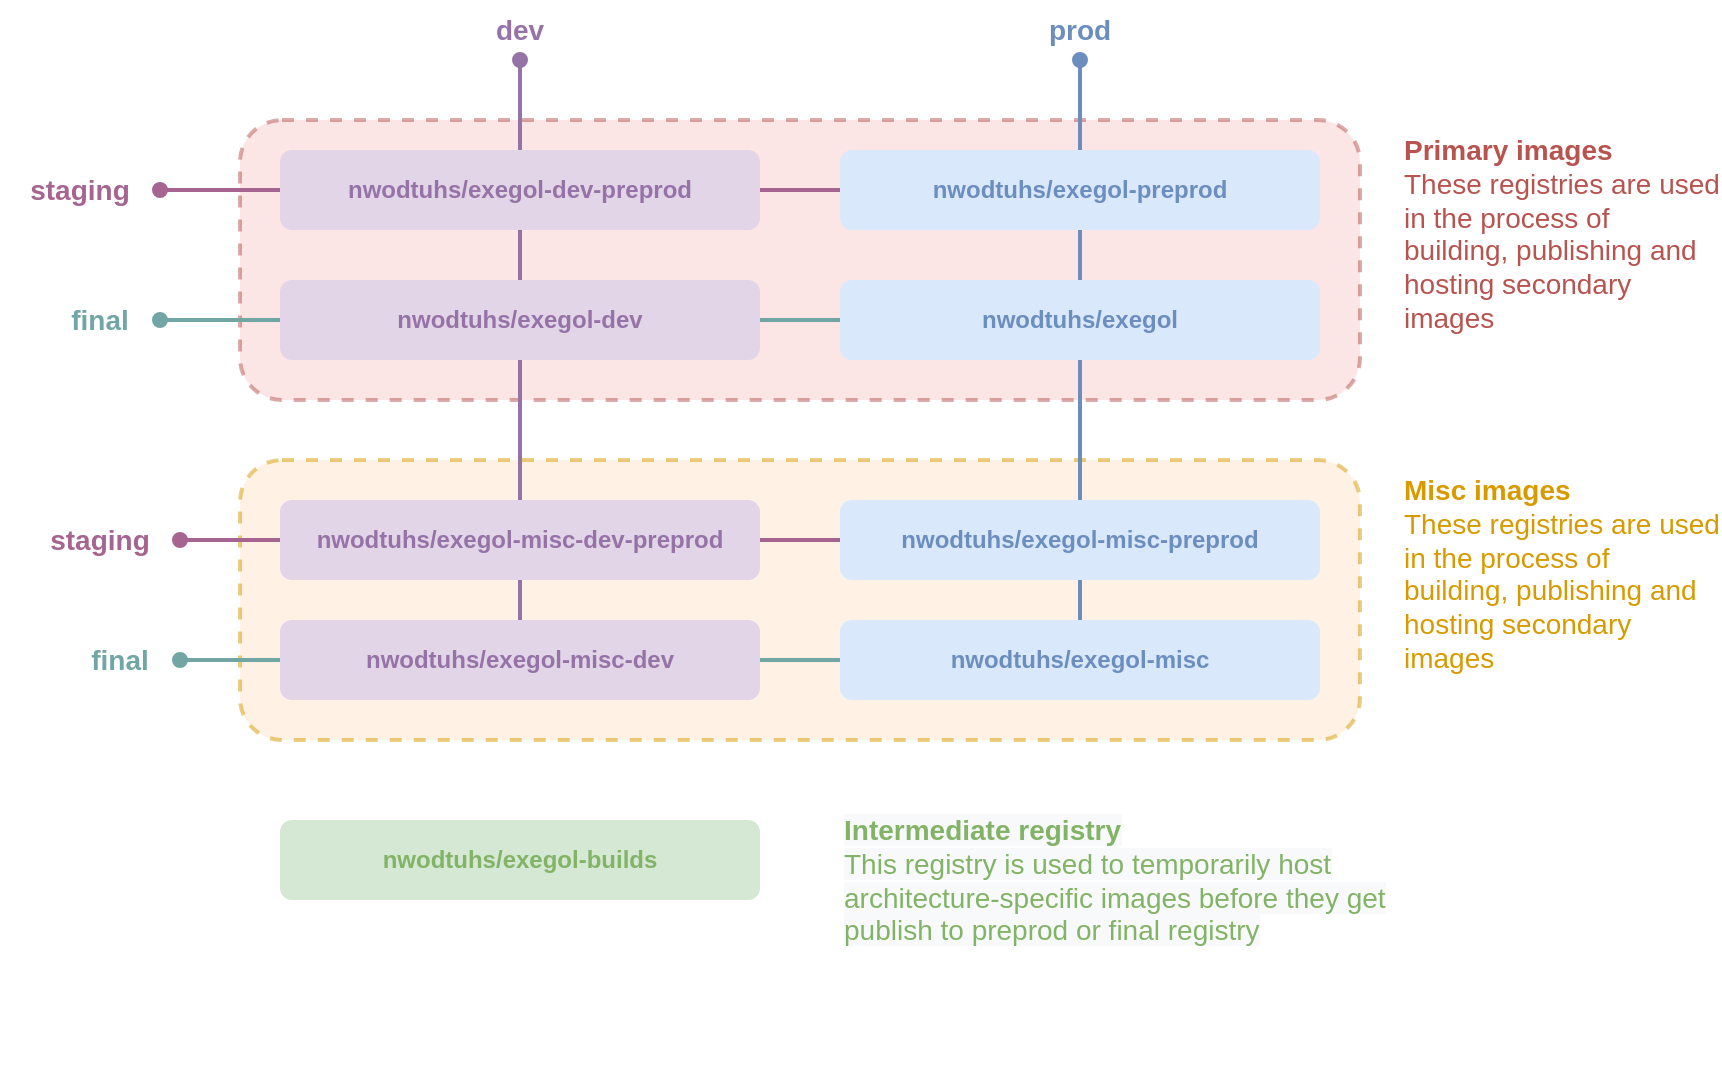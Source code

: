 <mxfile version="19.0.3" type="device"><diagram id="lViecXR1uasR2vAsExBf" name="Page-1"><mxGraphModel dx="2485" dy="2877" grid="1" gridSize="10" guides="1" tooltips="1" connect="1" arrows="1" fold="1" page="1" pageScale="1" pageWidth="1200" pageHeight="1920" math="0" shadow="0"><root><mxCell id="0"/><mxCell id="1" parent="0"/><mxCell id="GwukBQ3IpJNXwvCBV-ub-21" value="" style="rounded=1;whiteSpace=wrap;html=1;fillColor=#f8cecc;dashed=1;strokeColor=#b85450;shadow=0;opacity=50;strokeWidth=2;" vertex="1" parent="1"><mxGeometry x="100" y="-330" width="560" height="140" as="geometry"/></mxCell><mxCell id="GwukBQ3IpJNXwvCBV-ub-18" value="" style="rounded=1;whiteSpace=wrap;html=1;fillColor=#ffe6cc;dashed=1;strokeColor=#d79b00;opacity=50;strokeWidth=2;" vertex="1" parent="1"><mxGeometry x="100" y="-160" width="560" height="140" as="geometry"/></mxCell><mxCell id="GwukBQ3IpJNXwvCBV-ub-28" value="" style="endArrow=oval;html=1;rounded=0;fontSize=14;fontColor=#6C8EBF;entryX=0.5;entryY=1;entryDx=0;entryDy=0;strokeWidth=2;endFill=1;fillColor=#e1d5e7;strokeColor=#9673a6;exitX=0.5;exitY=0;exitDx=0;exitDy=0;" edge="1" parent="1" source="GwukBQ3IpJNXwvCBV-ub-13" target="GwukBQ3IpJNXwvCBV-ub-25"><mxGeometry width="50" height="50" relative="1" as="geometry"><mxPoint x="240" y="10" as="sourcePoint"/><mxPoint x="120" y="-440" as="targetPoint"/></mxGeometry></mxCell><mxCell id="GwukBQ3IpJNXwvCBV-ub-29" value="" style="endArrow=oval;html=1;rounded=0;fontSize=14;fontColor=#6C8EBF;entryX=0.5;entryY=1;entryDx=0;entryDy=0;strokeWidth=2;endFill=1;fillColor=#dae8fc;strokeColor=#6c8ebf;exitX=0.5;exitY=0;exitDx=0;exitDy=0;" edge="1" parent="1" source="GwukBQ3IpJNXwvCBV-ub-14" target="GwukBQ3IpJNXwvCBV-ub-26"><mxGeometry width="50" height="50" relative="1" as="geometry"><mxPoint x="520" y="10" as="sourcePoint"/><mxPoint x="519.5" y="-360" as="targetPoint"/></mxGeometry></mxCell><mxCell id="GwukBQ3IpJNXwvCBV-ub-5" value="nwodtuhs/exegol" style="rounded=1;whiteSpace=wrap;html=1;fillColor=#dae8fc;strokeColor=none;fontColor=#6C8EBF;fontStyle=1" vertex="1" parent="1"><mxGeometry x="400" y="-250" width="240" height="40" as="geometry"/></mxCell><mxCell id="GwukBQ3IpJNXwvCBV-ub-12" value="nwodtuhs/exegol-misc-preprod" style="rounded=1;whiteSpace=wrap;html=1;fillColor=#dae8fc;strokeColor=none;fontColor=#6C8EBF;fontStyle=1" vertex="1" parent="1"><mxGeometry x="400" y="-140" width="240" height="40" as="geometry"/></mxCell><mxCell id="GwukBQ3IpJNXwvCBV-ub-14" value="nwodtuhs/exegol-misc" style="rounded=1;whiteSpace=wrap;html=1;fillColor=#dae8fc;strokeColor=none;fontColor=#6C8EBF;fontStyle=1" vertex="1" parent="1"><mxGeometry x="400" y="-80" width="240" height="40" as="geometry"/></mxCell><mxCell id="GwukBQ3IpJNXwvCBV-ub-15" value="nwodtuhs/exegol-preprod" style="rounded=1;whiteSpace=wrap;html=1;fillColor=#dae8fc;strokeColor=none;fontColor=#6C8EBF;fontStyle=1" vertex="1" parent="1"><mxGeometry x="400" y="-315" width="240" height="40" as="geometry"/></mxCell><mxCell id="GwukBQ3IpJNXwvCBV-ub-17" value="nwodtuhs/exegol-builds" style="rounded=1;whiteSpace=wrap;html=1;fillColor=#d5e8d4;strokeColor=none;fontColor=#82B366;fontStyle=1" vertex="1" parent="1"><mxGeometry x="120" y="20" width="240" height="40" as="geometry"/></mxCell><mxCell id="GwukBQ3IpJNXwvCBV-ub-20" value="Misc images&lt;br&gt;&lt;span style=&quot;font-weight: normal;&quot;&gt;These registries are used in the process of building, publishing and hosting secondary images&lt;/span&gt;" style="text;html=1;strokeColor=none;fillColor=none;align=left;verticalAlign=top;whiteSpace=wrap;rounded=0;dashed=1;fontStyle=1;fontSize=14;fontColor=#D79B00;" vertex="1" parent="1"><mxGeometry x="680" y="-160" width="160" height="140" as="geometry"/></mxCell><mxCell id="GwukBQ3IpJNXwvCBV-ub-24" value="Primary images&lt;br&gt;&lt;span style=&quot;font-weight: normal;&quot;&gt;These registries are used in the process of building, publishing and hosting secondary images&lt;/span&gt;" style="text;html=1;strokeColor=none;fillColor=none;align=left;verticalAlign=top;whiteSpace=wrap;rounded=0;dashed=1;fontStyle=1;fontSize=14;fontColor=#B85450;" vertex="1" parent="1"><mxGeometry x="680" y="-330" width="160" height="140" as="geometry"/></mxCell><mxCell id="GwukBQ3IpJNXwvCBV-ub-25" value="dev" style="text;html=1;strokeColor=none;fillColor=none;align=center;verticalAlign=middle;whiteSpace=wrap;rounded=0;shadow=0;dashed=1;fontSize=14;fontColor=#9673A6;opacity=50;fontStyle=1" vertex="1" parent="1"><mxGeometry x="195" y="-390" width="90" height="30" as="geometry"/></mxCell><mxCell id="GwukBQ3IpJNXwvCBV-ub-26" value="prod" style="text;html=1;strokeColor=none;fillColor=none;align=center;verticalAlign=middle;whiteSpace=wrap;rounded=0;shadow=0;dashed=1;fontSize=14;fontColor=#6C8EBF;opacity=50;fontStyle=1" vertex="1" parent="1"><mxGeometry x="475" y="-390" width="90" height="30" as="geometry"/></mxCell><mxCell id="GwukBQ3IpJNXwvCBV-ub-31" value="&lt;span style=&quot;font-family: Helvetica; font-size: 14px; font-style: normal; font-variant-ligatures: normal; font-variant-caps: normal; font-weight: 700; letter-spacing: normal; orphans: 2; text-align: left; text-indent: 0px; text-transform: none; widows: 2; word-spacing: 0px; -webkit-text-stroke-width: 0px; background-color: rgb(248, 249, 250); text-decoration-thickness: initial; text-decoration-style: initial; text-decoration-color: initial; float: none; display: inline !important;&quot;&gt;Intermediate registry&lt;/span&gt;&lt;br style=&quot;font-family: Helvetica; font-size: 14px; font-style: normal; font-variant-ligatures: normal; font-variant-caps: normal; font-weight: 700; letter-spacing: normal; orphans: 2; text-align: left; text-indent: 0px; text-transform: none; widows: 2; word-spacing: 0px; -webkit-text-stroke-width: 0px; background-color: rgb(248, 249, 250); text-decoration-thickness: initial; text-decoration-style: initial; text-decoration-color: initial;&quot;&gt;&lt;span style=&quot;font-family: Helvetica; font-size: 14px; font-style: normal; font-variant-ligatures: normal; font-variant-caps: normal; letter-spacing: normal; orphans: 2; text-align: left; text-indent: 0px; text-transform: none; widows: 2; word-spacing: 0px; -webkit-text-stroke-width: 0px; background-color: rgb(248, 249, 250); text-decoration-thickness: initial; text-decoration-style: initial; text-decoration-color: initial; font-weight: normal;&quot;&gt;This registry is used to temporarily host architecture-specific images before they get publish to preprod or final registry&lt;/span&gt;" style="text;whiteSpace=wrap;html=1;fontSize=14;fontColor=#82B366;" vertex="1" parent="1"><mxGeometry x="400" y="10" width="280" height="140" as="geometry"/></mxCell><mxCell id="GwukBQ3IpJNXwvCBV-ub-32" value="staging" style="text;html=1;strokeColor=none;fillColor=none;align=center;verticalAlign=middle;whiteSpace=wrap;rounded=0;shadow=0;dashed=1;fontSize=14;fontColor=#A66590;opacity=50;fontStyle=1" vertex="1" parent="1"><mxGeometry x="-20" y="-310" width="80" height="30" as="geometry"/></mxCell><mxCell id="GwukBQ3IpJNXwvCBV-ub-33" value="" style="endArrow=oval;html=1;rounded=0;fontSize=14;fontColor=#A66590;entryX=1;entryY=0.5;entryDx=0;entryDy=0;strokeWidth=2;endFill=1;fillColor=#e1d5e7;strokeColor=#A66590;exitX=0;exitY=0.5;exitDx=0;exitDy=0;" edge="1" parent="1" source="GwukBQ3IpJNXwvCBV-ub-15" target="GwukBQ3IpJNXwvCBV-ub-32"><mxGeometry width="50" height="50" relative="1" as="geometry"><mxPoint x="250" y="-70" as="sourcePoint"/><mxPoint x="250" y="-350" as="targetPoint"/></mxGeometry></mxCell><mxCell id="GwukBQ3IpJNXwvCBV-ub-34" value="final" style="text;html=1;strokeColor=none;fillColor=none;align=center;verticalAlign=middle;whiteSpace=wrap;rounded=0;shadow=0;dashed=1;fontSize=14;fontColor=#71A6A4;opacity=50;fontStyle=1" vertex="1" parent="1"><mxGeometry y="-245" width="60" height="30" as="geometry"/></mxCell><mxCell id="GwukBQ3IpJNXwvCBV-ub-35" value="" style="endArrow=oval;html=1;rounded=0;fontSize=14;fontColor=#71A6A4;entryX=1;entryY=0.5;entryDx=0;entryDy=0;strokeWidth=2;endFill=1;fillColor=#e1d5e7;strokeColor=#71A6A4;exitX=0;exitY=0.5;exitDx=0;exitDy=0;" edge="1" parent="1" source="GwukBQ3IpJNXwvCBV-ub-5" target="GwukBQ3IpJNXwvCBV-ub-34"><mxGeometry width="50" height="50" relative="1" as="geometry"><mxPoint x="410" y="-285" as="sourcePoint"/><mxPoint x="70" y="-285" as="targetPoint"/></mxGeometry></mxCell><mxCell id="GwukBQ3IpJNXwvCBV-ub-36" value="staging" style="text;html=1;strokeColor=none;fillColor=none;align=center;verticalAlign=middle;whiteSpace=wrap;rounded=0;shadow=0;dashed=1;fontSize=14;fontColor=#A66590;opacity=50;fontStyle=1" vertex="1" parent="1"><mxGeometry x="-10" y="-135" width="80" height="30" as="geometry"/></mxCell><mxCell id="GwukBQ3IpJNXwvCBV-ub-37" value="final" style="text;html=1;strokeColor=none;fillColor=none;align=center;verticalAlign=middle;whiteSpace=wrap;rounded=0;shadow=0;dashed=1;fontSize=14;fontColor=#71A6A4;opacity=50;fontStyle=1" vertex="1" parent="1"><mxGeometry x="10" y="-75" width="60" height="30" as="geometry"/></mxCell><mxCell id="GwukBQ3IpJNXwvCBV-ub-38" value="" style="endArrow=oval;html=1;rounded=0;fontSize=14;fontColor=#A66590;entryX=1;entryY=0.5;entryDx=0;entryDy=0;strokeWidth=2;endFill=1;fillColor=#e1d5e7;strokeColor=#A66590;exitX=0;exitY=0.5;exitDx=0;exitDy=0;" edge="1" parent="1" source="GwukBQ3IpJNXwvCBV-ub-12" target="GwukBQ3IpJNXwvCBV-ub-36"><mxGeometry width="50" height="50" relative="1" as="geometry"><mxPoint x="450" y="110" as="sourcePoint"/><mxPoint x="110" y="110" as="targetPoint"/></mxGeometry></mxCell><mxCell id="GwukBQ3IpJNXwvCBV-ub-39" value="" style="endArrow=oval;html=1;rounded=0;fontSize=14;fontColor=#71A6A4;entryX=1;entryY=0.5;entryDx=0;entryDy=0;strokeWidth=2;endFill=1;fillColor=#e1d5e7;strokeColor=#71A6A4;exitX=0;exitY=0.5;exitDx=0;exitDy=0;" edge="1" parent="1" source="GwukBQ3IpJNXwvCBV-ub-14" target="GwukBQ3IpJNXwvCBV-ub-37"><mxGeometry width="50" height="50" relative="1" as="geometry"><mxPoint x="450" y="175" as="sourcePoint"/><mxPoint x="110" y="175" as="targetPoint"/></mxGeometry></mxCell><mxCell id="GwukBQ3IpJNXwvCBV-ub-10" value="nwodtuhs/exegol-misc-dev-preprod" style="rounded=1;whiteSpace=wrap;html=1;fillColor=#e1d5e7;strokeColor=none;fontColor=#9673A6;fontStyle=1" vertex="1" parent="1"><mxGeometry x="120" y="-140" width="240" height="40" as="geometry"/></mxCell><mxCell id="GwukBQ3IpJNXwvCBV-ub-11" value="nwodtuhs/exegol-dev" style="rounded=1;whiteSpace=wrap;html=1;fillColor=#e1d5e7;strokeColor=none;fontColor=#9673A6;fontStyle=1" vertex="1" parent="1"><mxGeometry x="120" y="-250" width="240" height="40" as="geometry"/></mxCell><mxCell id="GwukBQ3IpJNXwvCBV-ub-13" value="nwodtuhs/exegol-misc-dev" style="rounded=1;whiteSpace=wrap;html=1;fillColor=#e1d5e7;strokeColor=none;fontColor=#9673A6;fontStyle=1" vertex="1" parent="1"><mxGeometry x="120" y="-80" width="240" height="40" as="geometry"/></mxCell><mxCell id="GwukBQ3IpJNXwvCBV-ub-16" value="nwodtuhs/exegol-dev-preprod" style="rounded=1;whiteSpace=wrap;html=1;fillColor=#e1d5e7;strokeColor=none;fontColor=#9673A6;fontStyle=1" vertex="1" parent="1"><mxGeometry x="120" y="-315" width="240" height="40" as="geometry"/></mxCell></root></mxGraphModel></diagram></mxfile>